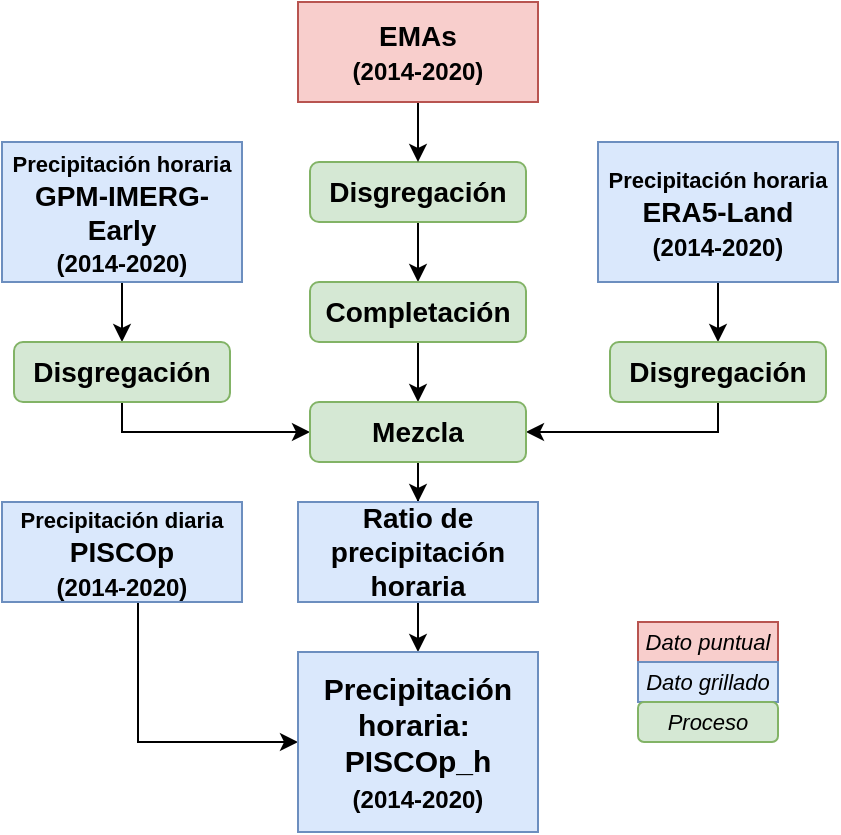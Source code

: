 <mxfile version="14.8.4" type="github">
  <diagram id="AUPCx3ZcEh8xyHO7lobR" name="Page-1">
    <mxGraphModel dx="981" dy="557" grid="1" gridSize="10" guides="1" tooltips="1" connect="1" arrows="1" fold="1" page="1" pageScale="1" pageWidth="827" pageHeight="1169" math="0" shadow="0">
      <root>
        <mxCell id="0" />
        <mxCell id="1" parent="0" />
        <mxCell id="Wiez92DhjjI8bRSd8p2w-50" style="edgeStyle=orthogonalEdgeStyle;rounded=0;orthogonalLoop=1;jettySize=auto;html=1;fontSize=14;" edge="1" parent="1" source="Wiez92DhjjI8bRSd8p2w-20" target="Wiez92DhjjI8bRSd8p2w-38">
          <mxGeometry relative="1" as="geometry" />
        </mxCell>
        <mxCell id="Wiez92DhjjI8bRSd8p2w-20" value="Disgregación" style="rounded=1;whiteSpace=wrap;html=1;fontStyle=1;fontSize=14;fillColor=#d5e8d4;strokeColor=#82b366;" vertex="1" parent="1">
          <mxGeometry x="326" y="100" width="108" height="30" as="geometry" />
        </mxCell>
        <mxCell id="Wiez92DhjjI8bRSd8p2w-47" style="edgeStyle=orthogonalEdgeStyle;rounded=0;orthogonalLoop=1;jettySize=auto;html=1;fontSize=14;" edge="1" parent="1" source="Wiez92DhjjI8bRSd8p2w-22" target="Wiez92DhjjI8bRSd8p2w-20">
          <mxGeometry relative="1" as="geometry" />
        </mxCell>
        <mxCell id="Wiez92DhjjI8bRSd8p2w-22" value="EMAs&lt;br&gt;&lt;span style=&quot;font-size: 12px&quot;&gt;(2014-2020)&lt;/span&gt;" style="rounded=0;whiteSpace=wrap;html=1;fontStyle=1;fontSize=14;fillColor=#f8cecc;strokeColor=#b85450;" vertex="1" parent="1">
          <mxGeometry x="320" y="20" width="120" height="50" as="geometry" />
        </mxCell>
        <mxCell id="Wiez92DhjjI8bRSd8p2w-49" style="edgeStyle=orthogonalEdgeStyle;rounded=0;orthogonalLoop=1;jettySize=auto;html=1;entryX=0.5;entryY=0;entryDx=0;entryDy=0;fontSize=14;" edge="1" parent="1" source="Wiez92DhjjI8bRSd8p2w-36" target="Wiez92DhjjI8bRSd8p2w-40">
          <mxGeometry relative="1" as="geometry" />
        </mxCell>
        <mxCell id="Wiez92DhjjI8bRSd8p2w-36" value="&lt;span style=&quot;font-size: 11px&quot;&gt;Precipitación horaria&lt;/span&gt;&lt;br&gt;ERA5-Land&lt;br&gt;&lt;span style=&quot;font-size: 12px&quot;&gt;(2014-2020)&lt;/span&gt;" style="rounded=0;whiteSpace=wrap;html=1;fontStyle=1;fontSize=14;fillColor=#dae8fc;strokeColor=#6c8ebf;" vertex="1" parent="1">
          <mxGeometry x="470" y="90" width="120" height="70" as="geometry" />
        </mxCell>
        <mxCell id="Wiez92DhjjI8bRSd8p2w-48" style="edgeStyle=orthogonalEdgeStyle;rounded=0;orthogonalLoop=1;jettySize=auto;html=1;entryX=0.5;entryY=0;entryDx=0;entryDy=0;fontSize=14;" edge="1" parent="1" source="Wiez92DhjjI8bRSd8p2w-37" target="Wiez92DhjjI8bRSd8p2w-39">
          <mxGeometry relative="1" as="geometry" />
        </mxCell>
        <mxCell id="Wiez92DhjjI8bRSd8p2w-37" value="&lt;font style=&quot;font-size: 11px&quot;&gt;Precipitación horaria&lt;/font&gt;&lt;br&gt;GPM-IMERG-Early&lt;br&gt;&lt;span style=&quot;font-size: 12px&quot;&gt;(2014-2020)&lt;/span&gt;" style="rounded=0;whiteSpace=wrap;html=1;fontStyle=1;fontSize=14;fillColor=#dae8fc;strokeColor=#6c8ebf;" vertex="1" parent="1">
          <mxGeometry x="172" y="90" width="120" height="70" as="geometry" />
        </mxCell>
        <mxCell id="Wiez92DhjjI8bRSd8p2w-51" style="edgeStyle=orthogonalEdgeStyle;rounded=0;orthogonalLoop=1;jettySize=auto;html=1;fontSize=14;" edge="1" parent="1" source="Wiez92DhjjI8bRSd8p2w-38" target="Wiez92DhjjI8bRSd8p2w-41">
          <mxGeometry relative="1" as="geometry" />
        </mxCell>
        <mxCell id="Wiez92DhjjI8bRSd8p2w-38" value="Completación" style="rounded=1;whiteSpace=wrap;html=1;fontStyle=1;fontSize=14;fillColor=#d5e8d4;strokeColor=#82b366;" vertex="1" parent="1">
          <mxGeometry x="326" y="160" width="108" height="30" as="geometry" />
        </mxCell>
        <mxCell id="Wiez92DhjjI8bRSd8p2w-53" style="edgeStyle=orthogonalEdgeStyle;rounded=0;orthogonalLoop=1;jettySize=auto;html=1;fontSize=14;" edge="1" parent="1" source="Wiez92DhjjI8bRSd8p2w-39" target="Wiez92DhjjI8bRSd8p2w-41">
          <mxGeometry relative="1" as="geometry">
            <Array as="points">
              <mxPoint x="232" y="235" />
            </Array>
          </mxGeometry>
        </mxCell>
        <mxCell id="Wiez92DhjjI8bRSd8p2w-39" value="Disgregación" style="rounded=1;whiteSpace=wrap;html=1;fontStyle=1;fontSize=14;fillColor=#d5e8d4;strokeColor=#82b366;" vertex="1" parent="1">
          <mxGeometry x="178" y="190" width="108" height="30" as="geometry" />
        </mxCell>
        <mxCell id="Wiez92DhjjI8bRSd8p2w-54" style="edgeStyle=orthogonalEdgeStyle;rounded=0;orthogonalLoop=1;jettySize=auto;html=1;entryX=1;entryY=0.5;entryDx=0;entryDy=0;fontSize=14;" edge="1" parent="1" source="Wiez92DhjjI8bRSd8p2w-40" target="Wiez92DhjjI8bRSd8p2w-41">
          <mxGeometry relative="1" as="geometry">
            <Array as="points">
              <mxPoint x="530" y="235" />
            </Array>
          </mxGeometry>
        </mxCell>
        <mxCell id="Wiez92DhjjI8bRSd8p2w-40" value="Disgregación" style="rounded=1;whiteSpace=wrap;html=1;fontStyle=1;fontSize=14;fillColor=#d5e8d4;strokeColor=#82b366;" vertex="1" parent="1">
          <mxGeometry x="476" y="190" width="108" height="30" as="geometry" />
        </mxCell>
        <mxCell id="Wiez92DhjjI8bRSd8p2w-55" style="edgeStyle=orthogonalEdgeStyle;rounded=0;orthogonalLoop=1;jettySize=auto;html=1;entryX=0.5;entryY=0;entryDx=0;entryDy=0;fontSize=14;" edge="1" parent="1" source="Wiez92DhjjI8bRSd8p2w-41" target="Wiez92DhjjI8bRSd8p2w-43">
          <mxGeometry relative="1" as="geometry" />
        </mxCell>
        <mxCell id="Wiez92DhjjI8bRSd8p2w-41" value="Mezcla" style="rounded=1;whiteSpace=wrap;html=1;fontStyle=1;fontSize=14;fillColor=#d5e8d4;strokeColor=#82b366;" vertex="1" parent="1">
          <mxGeometry x="326" y="220" width="108" height="30" as="geometry" />
        </mxCell>
        <mxCell id="Wiez92DhjjI8bRSd8p2w-57" style="edgeStyle=orthogonalEdgeStyle;rounded=0;orthogonalLoop=1;jettySize=auto;html=1;entryX=0.5;entryY=0;entryDx=0;entryDy=0;fontSize=14;" edge="1" parent="1" source="Wiez92DhjjI8bRSd8p2w-43" target="Wiez92DhjjI8bRSd8p2w-45">
          <mxGeometry relative="1" as="geometry" />
        </mxCell>
        <mxCell id="Wiez92DhjjI8bRSd8p2w-43" value="Ratio de precipitación horaria" style="rounded=0;whiteSpace=wrap;html=1;fontStyle=1;fontSize=14;fillColor=#dae8fc;strokeColor=#6c8ebf;" vertex="1" parent="1">
          <mxGeometry x="320" y="270" width="120" height="50" as="geometry" />
        </mxCell>
        <mxCell id="Wiez92DhjjI8bRSd8p2w-62" style="edgeStyle=orthogonalEdgeStyle;rounded=0;orthogonalLoop=1;jettySize=auto;html=1;entryX=0;entryY=0.5;entryDx=0;entryDy=0;fontSize=15;" edge="1" parent="1" source="Wiez92DhjjI8bRSd8p2w-44" target="Wiez92DhjjI8bRSd8p2w-45">
          <mxGeometry relative="1" as="geometry">
            <Array as="points">
              <mxPoint x="240" y="390" />
            </Array>
          </mxGeometry>
        </mxCell>
        <mxCell id="Wiez92DhjjI8bRSd8p2w-44" value="&lt;font style=&quot;font-size: 11px&quot;&gt;Precipitación diaria&lt;/font&gt;&lt;br&gt;PISCOp&lt;br&gt;&lt;font style=&quot;font-size: 12px&quot;&gt;(2014-2020)&lt;/font&gt;" style="rounded=0;whiteSpace=wrap;html=1;fontStyle=1;fontSize=14;fillColor=#dae8fc;strokeColor=#6c8ebf;" vertex="1" parent="1">
          <mxGeometry x="172" y="270" width="120" height="50" as="geometry" />
        </mxCell>
        <mxCell id="Wiez92DhjjI8bRSd8p2w-45" value="Precipitación horaria:&amp;nbsp;&lt;br style=&quot;font-size: 15px&quot;&gt;PISCOp_h&lt;br style=&quot;font-size: 15px&quot;&gt;&lt;font style=&quot;font-size: 12px&quot;&gt;(2014-2020)&lt;/font&gt;" style="rounded=0;whiteSpace=wrap;html=1;fontStyle=1;fontSize=15;fillColor=#dae8fc;strokeColor=#6c8ebf;" vertex="1" parent="1">
          <mxGeometry x="320" y="345" width="120" height="90" as="geometry" />
        </mxCell>
        <mxCell id="Wiez92DhjjI8bRSd8p2w-63" value="Dato puntual" style="rounded=0;whiteSpace=wrap;html=1;fontSize=11;fillColor=#f8cecc;strokeColor=#b85450;fontStyle=2" vertex="1" parent="1">
          <mxGeometry x="490" y="330" width="70" height="20" as="geometry" />
        </mxCell>
        <mxCell id="Wiez92DhjjI8bRSd8p2w-64" value="Dato grillado" style="rounded=0;whiteSpace=wrap;html=1;fontSize=11;fillColor=#dae8fc;strokeColor=#6c8ebf;fontStyle=2" vertex="1" parent="1">
          <mxGeometry x="490" y="350" width="70" height="20" as="geometry" />
        </mxCell>
        <mxCell id="Wiez92DhjjI8bRSd8p2w-65" value="Proceso" style="rounded=1;whiteSpace=wrap;html=1;fontSize=11;fillColor=#d5e8d4;strokeColor=#82b366;fontStyle=2" vertex="1" parent="1">
          <mxGeometry x="490" y="370" width="70" height="20" as="geometry" />
        </mxCell>
      </root>
    </mxGraphModel>
  </diagram>
</mxfile>
